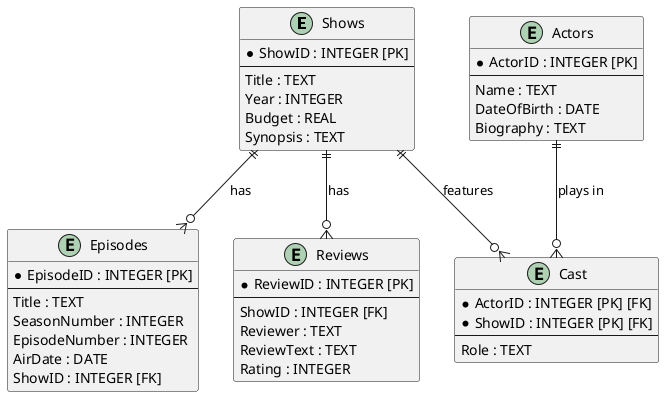 @startuml DB

entity "Shows" {
  *ShowID : INTEGER [PK]
  ---
  Title : TEXT
  Year : INTEGER
  Budget : REAL
  Synopsis : TEXT
}

entity "Actors" {
  *ActorID : INTEGER [PK]
  ---
  Name : TEXT
  DateOfBirth : DATE
  Biography : TEXT
}

entity "Episodes" {
  *EpisodeID : INTEGER [PK]
  ---
  Title : TEXT
  SeasonNumber : INTEGER
  EpisodeNumber : INTEGER
  AirDate : DATE
  ShowID : INTEGER [FK]
}

entity "Reviews" {
  *ReviewID : INTEGER [PK]
  ---
  ShowID : INTEGER [FK]
  Reviewer : TEXT
  ReviewText : TEXT
  Rating : INTEGER
}

entity "Cast" {
  *ActorID : INTEGER [PK] [FK]
  *ShowID : INTEGER [PK] [FK]
  ---
  Role : TEXT
}

Shows ||--o{ Episodes : "has"
Shows ||--o{ Reviews : "has"
Shows ||--o{ Cast : "features"
Actors ||--o{ Cast : "plays in"
@enduml
